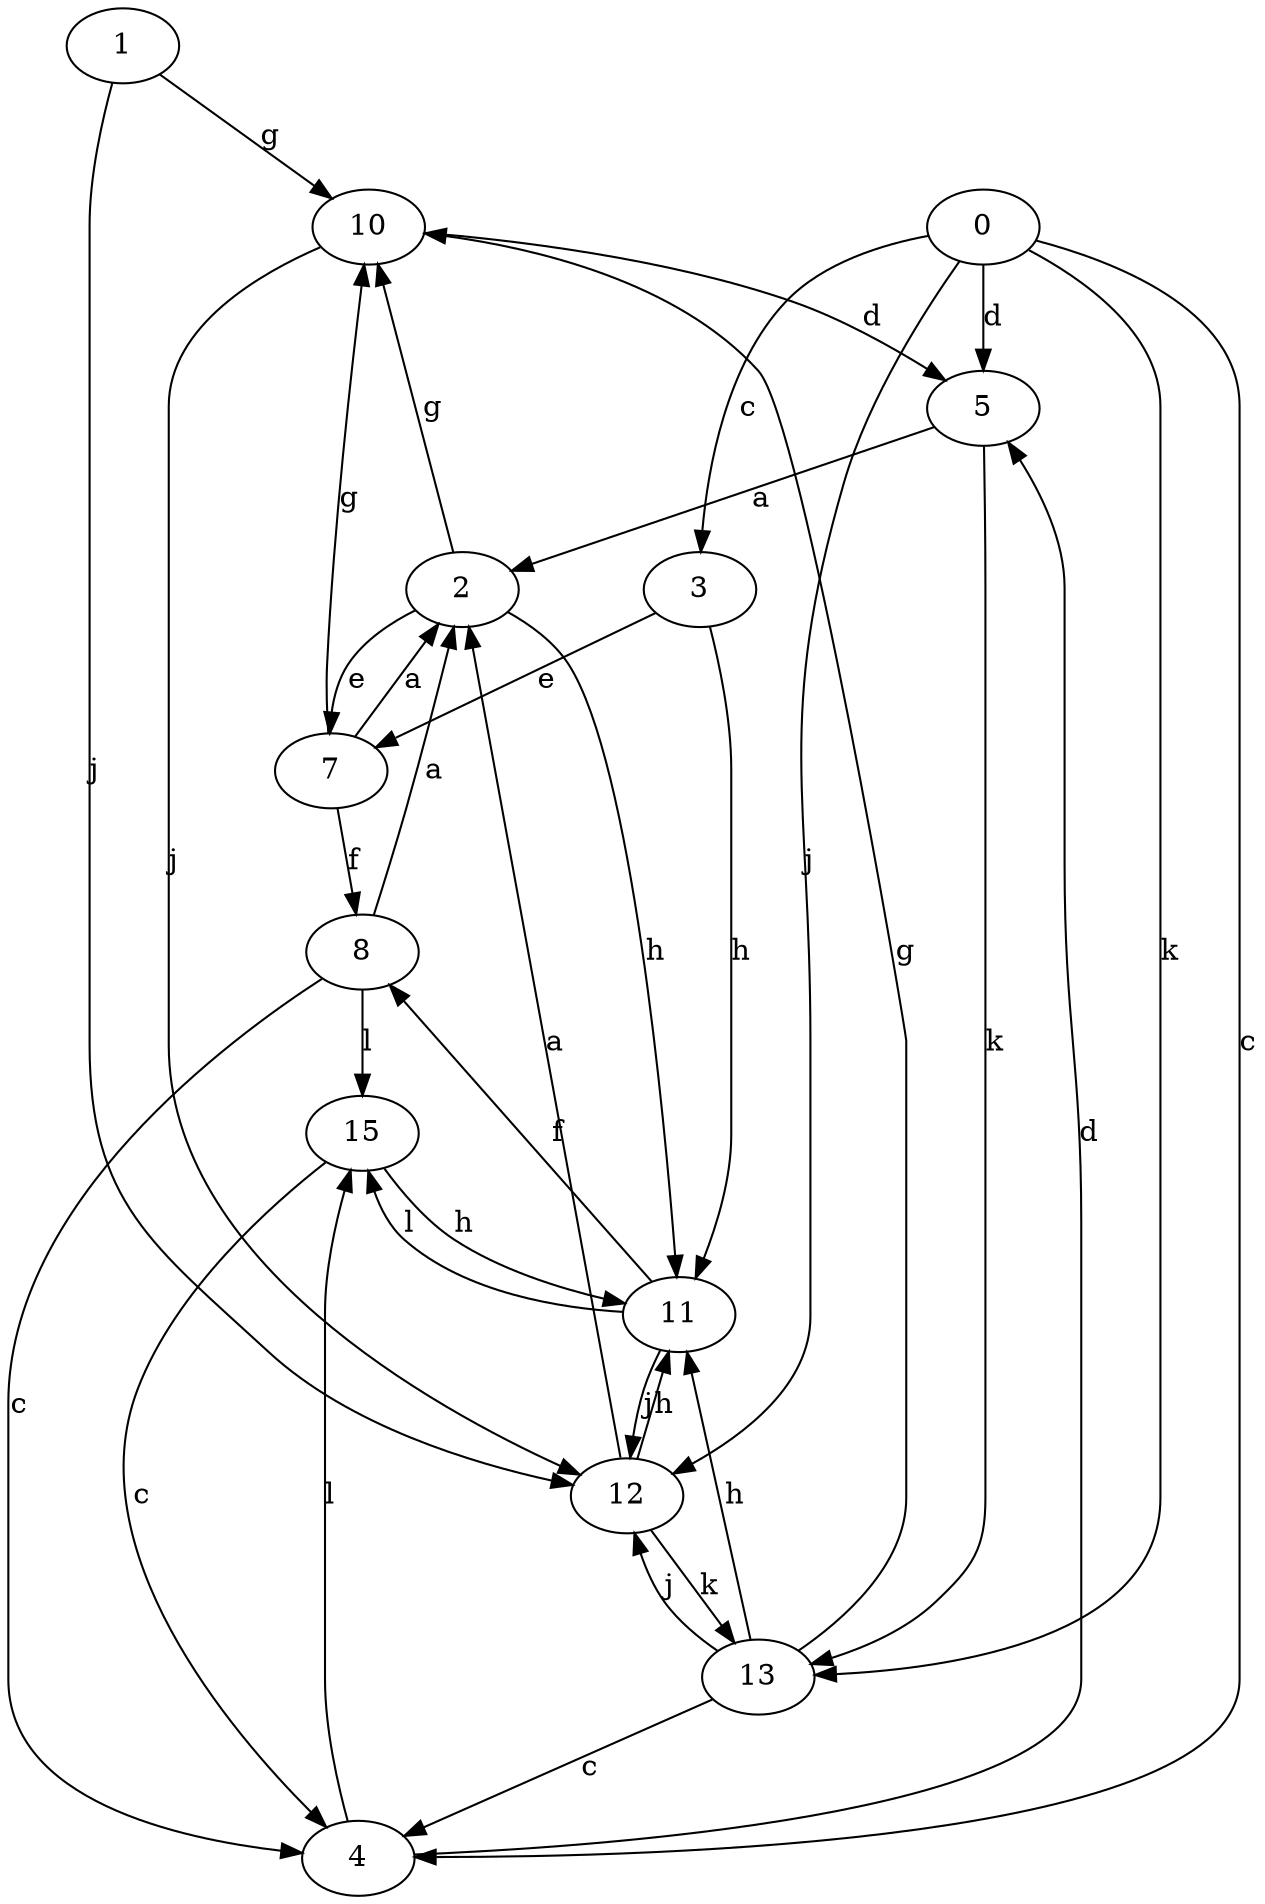 strict digraph  {
1;
2;
3;
4;
5;
7;
8;
10;
11;
12;
0;
13;
15;
1 -> 10  [label=g];
1 -> 12  [label=j];
2 -> 7  [label=e];
2 -> 10  [label=g];
2 -> 11  [label=h];
3 -> 7  [label=e];
3 -> 11  [label=h];
4 -> 5  [label=d];
4 -> 15  [label=l];
5 -> 2  [label=a];
5 -> 13  [label=k];
7 -> 2  [label=a];
7 -> 8  [label=f];
7 -> 10  [label=g];
8 -> 2  [label=a];
8 -> 4  [label=c];
8 -> 15  [label=l];
10 -> 5  [label=d];
10 -> 12  [label=j];
11 -> 8  [label=f];
11 -> 12  [label=j];
11 -> 15  [label=l];
12 -> 2  [label=a];
12 -> 11  [label=h];
12 -> 13  [label=k];
0 -> 3  [label=c];
0 -> 4  [label=c];
0 -> 5  [label=d];
0 -> 12  [label=j];
0 -> 13  [label=k];
13 -> 4  [label=c];
13 -> 10  [label=g];
13 -> 11  [label=h];
13 -> 12  [label=j];
15 -> 4  [label=c];
15 -> 11  [label=h];
}
